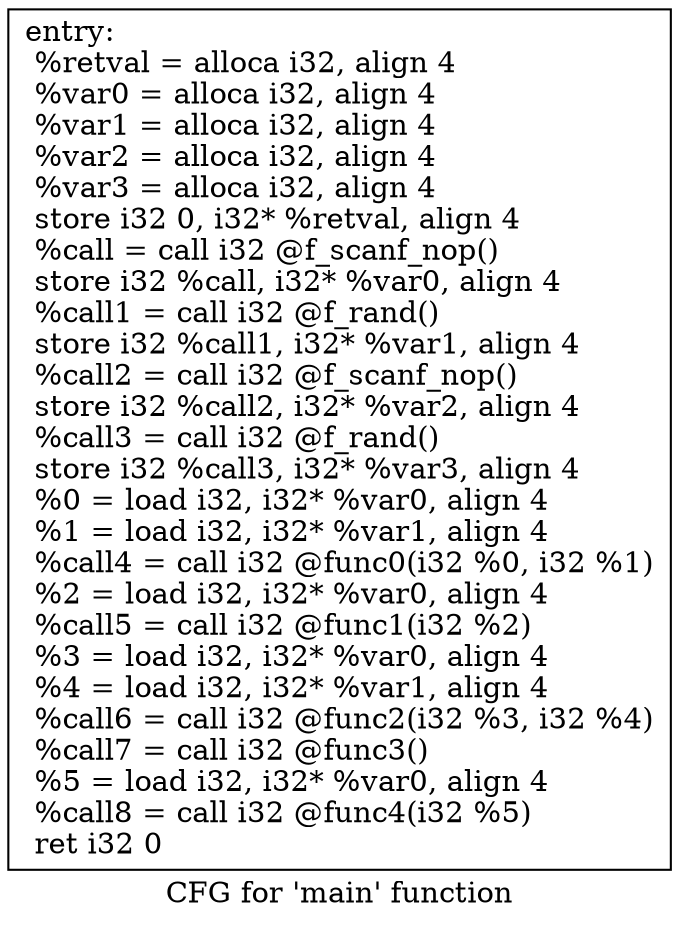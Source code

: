 digraph "CFG for 'main' function" {
	label="CFG for 'main' function";

	Node0x555ee7f986c0 [shape=record,label="{entry:\l  %retval = alloca i32, align 4\l  %var0 = alloca i32, align 4\l  %var1 = alloca i32, align 4\l  %var2 = alloca i32, align 4\l  %var3 = alloca i32, align 4\l  store i32 0, i32* %retval, align 4\l  %call = call i32 @f_scanf_nop()\l  store i32 %call, i32* %var0, align 4\l  %call1 = call i32 @f_rand()\l  store i32 %call1, i32* %var1, align 4\l  %call2 = call i32 @f_scanf_nop()\l  store i32 %call2, i32* %var2, align 4\l  %call3 = call i32 @f_rand()\l  store i32 %call3, i32* %var3, align 4\l  %0 = load i32, i32* %var0, align 4\l  %1 = load i32, i32* %var1, align 4\l  %call4 = call i32 @func0(i32 %0, i32 %1)\l  %2 = load i32, i32* %var0, align 4\l  %call5 = call i32 @func1(i32 %2)\l  %3 = load i32, i32* %var0, align 4\l  %4 = load i32, i32* %var1, align 4\l  %call6 = call i32 @func2(i32 %3, i32 %4)\l  %call7 = call i32 @func3()\l  %5 = load i32, i32* %var0, align 4\l  %call8 = call i32 @func4(i32 %5)\l  ret i32 0\l}"];
}
